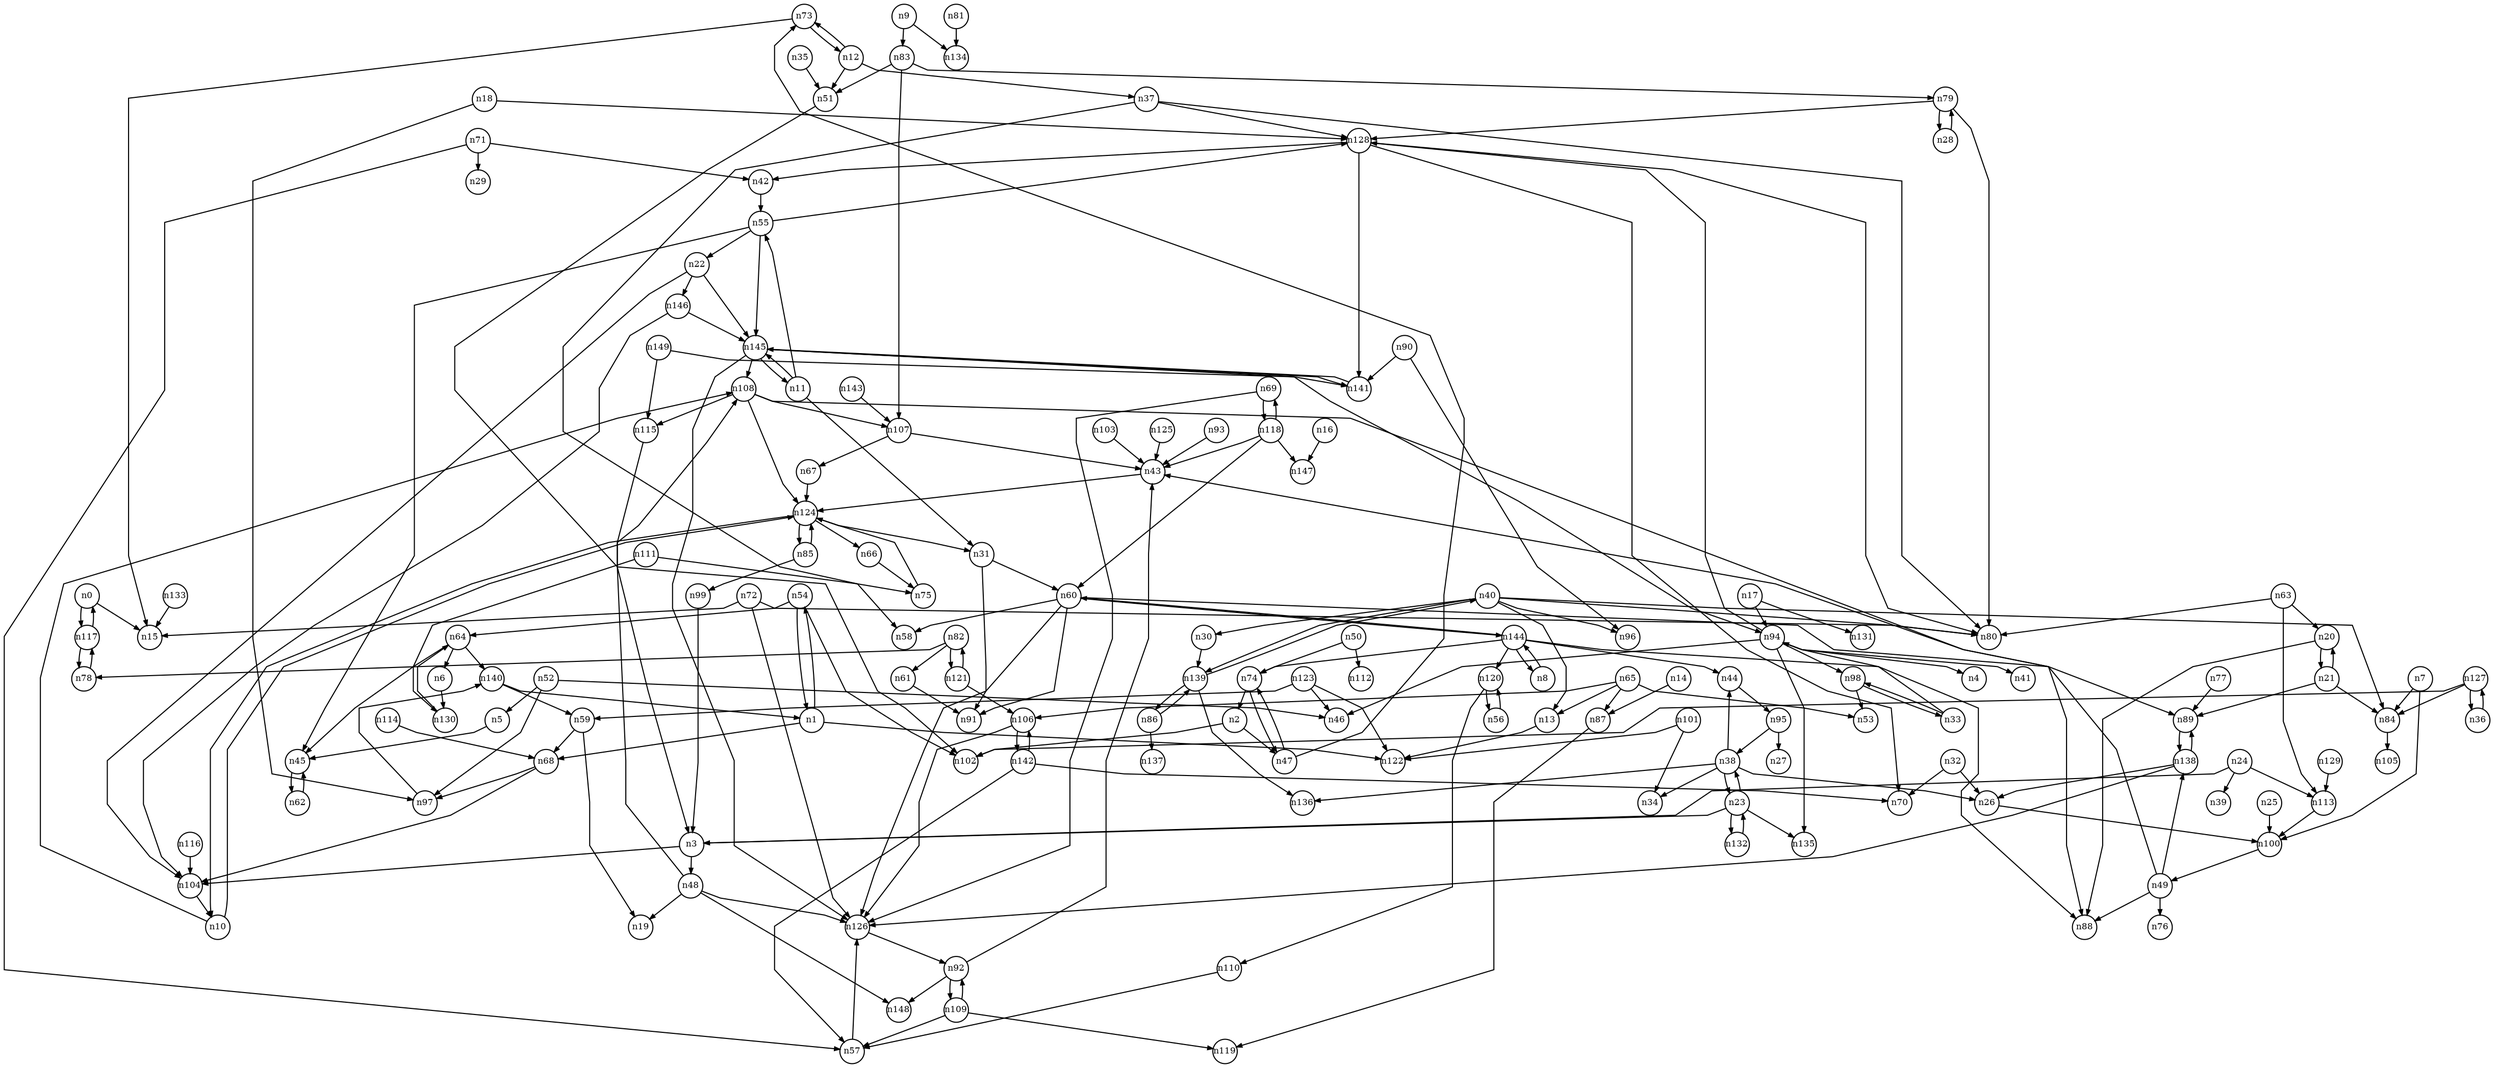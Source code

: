 digraph G{
splines=polyline;
ranksep=0.22;
nodesep=0.22;
nodesize=0.32;
fontsize=8
edge [arrowsize=0.5]
node [fontsize=8 shape=circle width=0.32 fixedsize=shape];

n0 -> n15
n0 -> n117
n117 -> n78
n117 -> n0
n54 -> n64
n54 -> n102
n54 -> n1
n1 -> n54
n1 -> n68
n1 -> n122
n68 -> n97
n68 -> n104
n2 -> n102
n2 -> n47
n104 -> n10
n3 -> n104
n3 -> n48
n45 -> n62
n5 -> n45
n130 -> n64
n6 -> n130
n84 -> n105
n7 -> n84
n7 -> n100
n100 -> n49
n83 -> n51
n83 -> n79
n83 -> n107
n9 -> n83
n9 -> n134
n108 -> n88
n108 -> n107
n108 -> n115
n108 -> n124
n10 -> n108
n10 -> n124
n31 -> n60
n31 -> n91
n11 -> n31
n11 -> n55
n11 -> n145
n55 -> n22
n55 -> n45
n55 -> n128
n55 -> n145
n37 -> n58
n37 -> n80
n37 -> n128
n12 -> n37
n12 -> n51
n12 -> n73
n51 -> n102
n73 -> n15
n73 -> n12
n13 -> n122
n87 -> n119
n14 -> n87
n16 -> n147
n94 -> n4
n94 -> n41
n94 -> n46
n94 -> n128
n94 -> n135
n94 -> n98
n17 -> n94
n17 -> n131
n97 -> n140
n18 -> n97
n18 -> n128
n128 -> n42
n128 -> n70
n128 -> n80
n128 -> n141
n20 -> n88
n20 -> n21
n21 -> n20
n21 -> n84
n21 -> n89
n89 -> n138
n22 -> n104
n22 -> n146
n22 -> n145
n146 -> n104
n146 -> n145
n23 -> n3
n23 -> n38
n23 -> n132
n23 -> n135
n38 -> n26
n38 -> n34
n38 -> n44
n38 -> n136
n38 -> n23
n132 -> n23
n24 -> n3
n24 -> n39
n24 -> n113
n113 -> n100
n25 -> n100
n26 -> n100
n79 -> n80
n79 -> n128
n79 -> n28
n28 -> n79
n60 -> n58
n60 -> n89
n60 -> n91
n60 -> n126
n60 -> n144
n32 -> n26
n32 -> n70
n33 -> n94
n33 -> n98
n35 -> n51
n127 -> n84
n127 -> n102
n127 -> n36
n36 -> n127
n44 -> n95
n40 -> n13
n40 -> n30
n40 -> n80
n40 -> n84
n40 -> n96
n40 -> n139
n30 -> n139
n47 -> n73
n47 -> n74
n74 -> n2
n74 -> n47
n48 -> n19
n48 -> n108
n48 -> n126
n48 -> n148
n126 -> n92
n43 -> n124
n49 -> n43
n49 -> n76
n49 -> n88
n49 -> n138
n138 -> n26
n138 -> n89
n138 -> n126
n50 -> n74
n50 -> n112
n52 -> n5
n52 -> n46
n52 -> n97
n64 -> n45
n64 -> n140
n64 -> n6
n120 -> n110
n120 -> n56
n56 -> n120
n57 -> n126
n59 -> n19
n59 -> n68
n61 -> n91
n62 -> n45
n63 -> n20
n63 -> n80
n63 -> n113
n140 -> n59
n140 -> n1
n65 -> n13
n65 -> n53
n65 -> n87
n65 -> n106
n106 -> n126
n106 -> n142
n75 -> n124
n66 -> n75
n69 -> n126
n69 -> n118
n71 -> n29
n71 -> n42
n71 -> n57
n42 -> n55
n72 -> n15
n72 -> n80
n72 -> n126
n77 -> n89
n81 -> n134
n82 -> n61
n82 -> n78
n82 -> n121
n78 -> n117
n121 -> n106
n121 -> n82
n107 -> n43
n107 -> n67
n99 -> n3
n85 -> n99
n85 -> n124
n86 -> n137
n86 -> n139
n90 -> n96
n90 -> n141
n141 -> n145
n92 -> n43
n92 -> n109
n92 -> n148
n109 -> n57
n109 -> n119
n109 -> n92
n93 -> n43
n95 -> n27
n95 -> n38
n98 -> n33
n98 -> n53
n101 -> n34
n101 -> n122
n103 -> n43
n67 -> n124
n115 -> n3
n110 -> n57
n111 -> n75
n111 -> n130
n114 -> n68
n116 -> n104
n118 -> n43
n118 -> n60
n118 -> n69
n118 -> n147
n123 -> n46
n123 -> n59
n123 -> n122
n124 -> n10
n124 -> n31
n124 -> n66
n124 -> n85
n125 -> n43
n129 -> n113
n133 -> n15
n139 -> n40
n139 -> n86
n139 -> n136
n142 -> n57
n142 -> n70
n142 -> n106
n143 -> n107
n8 -> n144
n144 -> n8
n144 -> n44
n144 -> n60
n144 -> n74
n144 -> n88
n144 -> n120
n145 -> n11
n145 -> n94
n145 -> n108
n145 -> n126
n145 -> n141
n149 -> n115
n149 -> n141
}
